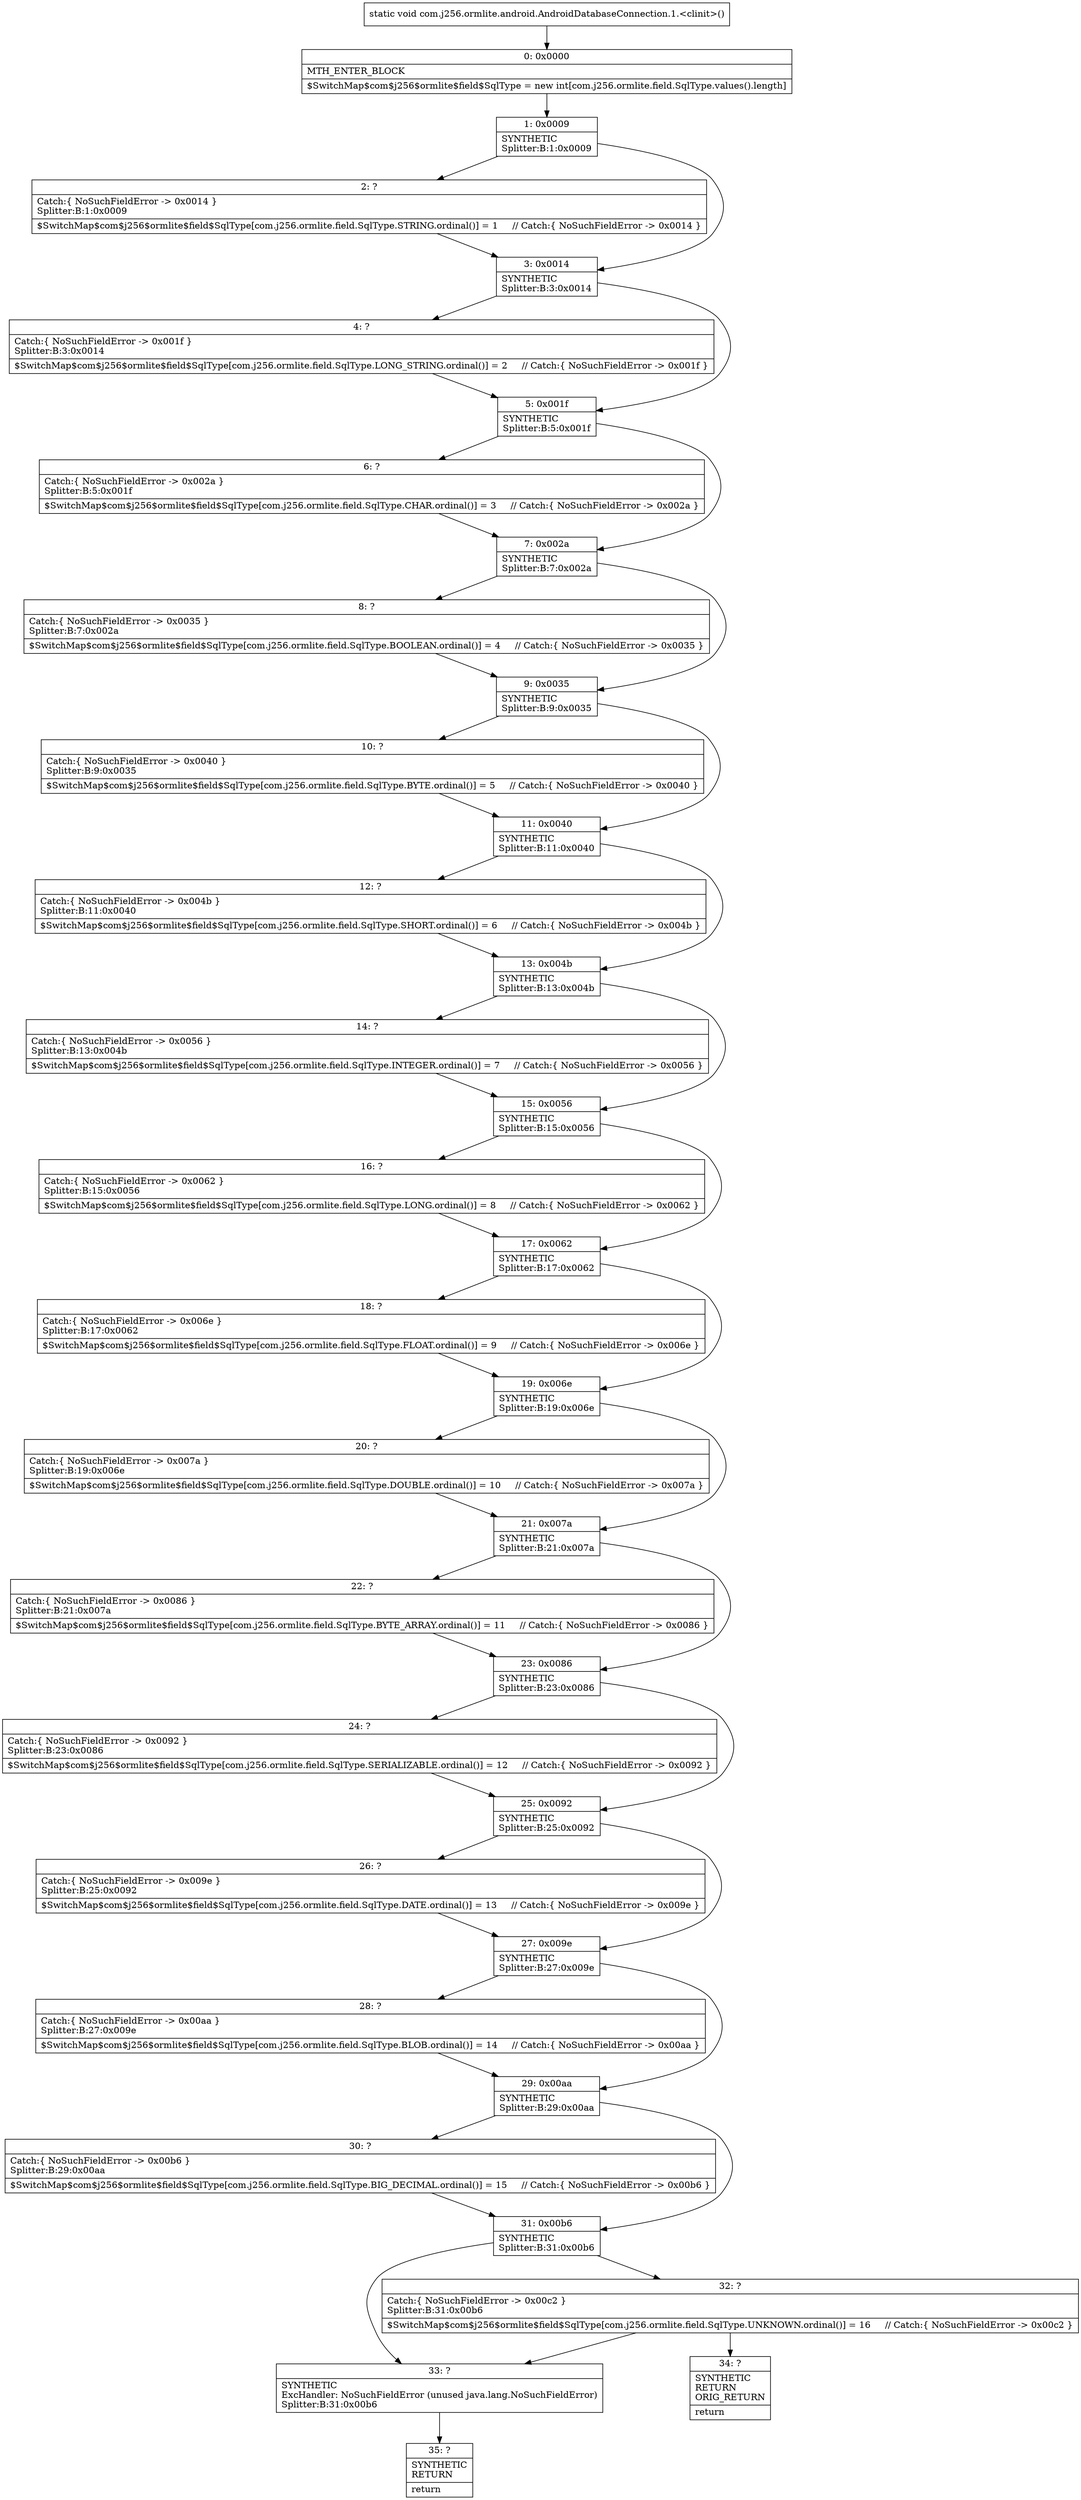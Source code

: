 digraph "CFG forcom.j256.ormlite.android.AndroidDatabaseConnection.1.\<clinit\>()V" {
Node_0 [shape=record,label="{0\:\ 0x0000|MTH_ENTER_BLOCK\l|$SwitchMap$com$j256$ormlite$field$SqlType = new int[com.j256.ormlite.field.SqlType.values().length]\l}"];
Node_1 [shape=record,label="{1\:\ 0x0009|SYNTHETIC\lSplitter:B:1:0x0009\l}"];
Node_2 [shape=record,label="{2\:\ ?|Catch:\{ NoSuchFieldError \-\> 0x0014 \}\lSplitter:B:1:0x0009\l|$SwitchMap$com$j256$ormlite$field$SqlType[com.j256.ormlite.field.SqlType.STRING.ordinal()] = 1     \/\/ Catch:\{ NoSuchFieldError \-\> 0x0014 \}\l}"];
Node_3 [shape=record,label="{3\:\ 0x0014|SYNTHETIC\lSplitter:B:3:0x0014\l}"];
Node_4 [shape=record,label="{4\:\ ?|Catch:\{ NoSuchFieldError \-\> 0x001f \}\lSplitter:B:3:0x0014\l|$SwitchMap$com$j256$ormlite$field$SqlType[com.j256.ormlite.field.SqlType.LONG_STRING.ordinal()] = 2     \/\/ Catch:\{ NoSuchFieldError \-\> 0x001f \}\l}"];
Node_5 [shape=record,label="{5\:\ 0x001f|SYNTHETIC\lSplitter:B:5:0x001f\l}"];
Node_6 [shape=record,label="{6\:\ ?|Catch:\{ NoSuchFieldError \-\> 0x002a \}\lSplitter:B:5:0x001f\l|$SwitchMap$com$j256$ormlite$field$SqlType[com.j256.ormlite.field.SqlType.CHAR.ordinal()] = 3     \/\/ Catch:\{ NoSuchFieldError \-\> 0x002a \}\l}"];
Node_7 [shape=record,label="{7\:\ 0x002a|SYNTHETIC\lSplitter:B:7:0x002a\l}"];
Node_8 [shape=record,label="{8\:\ ?|Catch:\{ NoSuchFieldError \-\> 0x0035 \}\lSplitter:B:7:0x002a\l|$SwitchMap$com$j256$ormlite$field$SqlType[com.j256.ormlite.field.SqlType.BOOLEAN.ordinal()] = 4     \/\/ Catch:\{ NoSuchFieldError \-\> 0x0035 \}\l}"];
Node_9 [shape=record,label="{9\:\ 0x0035|SYNTHETIC\lSplitter:B:9:0x0035\l}"];
Node_10 [shape=record,label="{10\:\ ?|Catch:\{ NoSuchFieldError \-\> 0x0040 \}\lSplitter:B:9:0x0035\l|$SwitchMap$com$j256$ormlite$field$SqlType[com.j256.ormlite.field.SqlType.BYTE.ordinal()] = 5     \/\/ Catch:\{ NoSuchFieldError \-\> 0x0040 \}\l}"];
Node_11 [shape=record,label="{11\:\ 0x0040|SYNTHETIC\lSplitter:B:11:0x0040\l}"];
Node_12 [shape=record,label="{12\:\ ?|Catch:\{ NoSuchFieldError \-\> 0x004b \}\lSplitter:B:11:0x0040\l|$SwitchMap$com$j256$ormlite$field$SqlType[com.j256.ormlite.field.SqlType.SHORT.ordinal()] = 6     \/\/ Catch:\{ NoSuchFieldError \-\> 0x004b \}\l}"];
Node_13 [shape=record,label="{13\:\ 0x004b|SYNTHETIC\lSplitter:B:13:0x004b\l}"];
Node_14 [shape=record,label="{14\:\ ?|Catch:\{ NoSuchFieldError \-\> 0x0056 \}\lSplitter:B:13:0x004b\l|$SwitchMap$com$j256$ormlite$field$SqlType[com.j256.ormlite.field.SqlType.INTEGER.ordinal()] = 7     \/\/ Catch:\{ NoSuchFieldError \-\> 0x0056 \}\l}"];
Node_15 [shape=record,label="{15\:\ 0x0056|SYNTHETIC\lSplitter:B:15:0x0056\l}"];
Node_16 [shape=record,label="{16\:\ ?|Catch:\{ NoSuchFieldError \-\> 0x0062 \}\lSplitter:B:15:0x0056\l|$SwitchMap$com$j256$ormlite$field$SqlType[com.j256.ormlite.field.SqlType.LONG.ordinal()] = 8     \/\/ Catch:\{ NoSuchFieldError \-\> 0x0062 \}\l}"];
Node_17 [shape=record,label="{17\:\ 0x0062|SYNTHETIC\lSplitter:B:17:0x0062\l}"];
Node_18 [shape=record,label="{18\:\ ?|Catch:\{ NoSuchFieldError \-\> 0x006e \}\lSplitter:B:17:0x0062\l|$SwitchMap$com$j256$ormlite$field$SqlType[com.j256.ormlite.field.SqlType.FLOAT.ordinal()] = 9     \/\/ Catch:\{ NoSuchFieldError \-\> 0x006e \}\l}"];
Node_19 [shape=record,label="{19\:\ 0x006e|SYNTHETIC\lSplitter:B:19:0x006e\l}"];
Node_20 [shape=record,label="{20\:\ ?|Catch:\{ NoSuchFieldError \-\> 0x007a \}\lSplitter:B:19:0x006e\l|$SwitchMap$com$j256$ormlite$field$SqlType[com.j256.ormlite.field.SqlType.DOUBLE.ordinal()] = 10     \/\/ Catch:\{ NoSuchFieldError \-\> 0x007a \}\l}"];
Node_21 [shape=record,label="{21\:\ 0x007a|SYNTHETIC\lSplitter:B:21:0x007a\l}"];
Node_22 [shape=record,label="{22\:\ ?|Catch:\{ NoSuchFieldError \-\> 0x0086 \}\lSplitter:B:21:0x007a\l|$SwitchMap$com$j256$ormlite$field$SqlType[com.j256.ormlite.field.SqlType.BYTE_ARRAY.ordinal()] = 11     \/\/ Catch:\{ NoSuchFieldError \-\> 0x0086 \}\l}"];
Node_23 [shape=record,label="{23\:\ 0x0086|SYNTHETIC\lSplitter:B:23:0x0086\l}"];
Node_24 [shape=record,label="{24\:\ ?|Catch:\{ NoSuchFieldError \-\> 0x0092 \}\lSplitter:B:23:0x0086\l|$SwitchMap$com$j256$ormlite$field$SqlType[com.j256.ormlite.field.SqlType.SERIALIZABLE.ordinal()] = 12     \/\/ Catch:\{ NoSuchFieldError \-\> 0x0092 \}\l}"];
Node_25 [shape=record,label="{25\:\ 0x0092|SYNTHETIC\lSplitter:B:25:0x0092\l}"];
Node_26 [shape=record,label="{26\:\ ?|Catch:\{ NoSuchFieldError \-\> 0x009e \}\lSplitter:B:25:0x0092\l|$SwitchMap$com$j256$ormlite$field$SqlType[com.j256.ormlite.field.SqlType.DATE.ordinal()] = 13     \/\/ Catch:\{ NoSuchFieldError \-\> 0x009e \}\l}"];
Node_27 [shape=record,label="{27\:\ 0x009e|SYNTHETIC\lSplitter:B:27:0x009e\l}"];
Node_28 [shape=record,label="{28\:\ ?|Catch:\{ NoSuchFieldError \-\> 0x00aa \}\lSplitter:B:27:0x009e\l|$SwitchMap$com$j256$ormlite$field$SqlType[com.j256.ormlite.field.SqlType.BLOB.ordinal()] = 14     \/\/ Catch:\{ NoSuchFieldError \-\> 0x00aa \}\l}"];
Node_29 [shape=record,label="{29\:\ 0x00aa|SYNTHETIC\lSplitter:B:29:0x00aa\l}"];
Node_30 [shape=record,label="{30\:\ ?|Catch:\{ NoSuchFieldError \-\> 0x00b6 \}\lSplitter:B:29:0x00aa\l|$SwitchMap$com$j256$ormlite$field$SqlType[com.j256.ormlite.field.SqlType.BIG_DECIMAL.ordinal()] = 15     \/\/ Catch:\{ NoSuchFieldError \-\> 0x00b6 \}\l}"];
Node_31 [shape=record,label="{31\:\ 0x00b6|SYNTHETIC\lSplitter:B:31:0x00b6\l}"];
Node_32 [shape=record,label="{32\:\ ?|Catch:\{ NoSuchFieldError \-\> 0x00c2 \}\lSplitter:B:31:0x00b6\l|$SwitchMap$com$j256$ormlite$field$SqlType[com.j256.ormlite.field.SqlType.UNKNOWN.ordinal()] = 16     \/\/ Catch:\{ NoSuchFieldError \-\> 0x00c2 \}\l}"];
Node_33 [shape=record,label="{33\:\ ?|SYNTHETIC\lExcHandler: NoSuchFieldError (unused java.lang.NoSuchFieldError)\lSplitter:B:31:0x00b6\l}"];
Node_34 [shape=record,label="{34\:\ ?|SYNTHETIC\lRETURN\lORIG_RETURN\l|return\l}"];
Node_35 [shape=record,label="{35\:\ ?|SYNTHETIC\lRETURN\l|return\l}"];
MethodNode[shape=record,label="{static void com.j256.ormlite.android.AndroidDatabaseConnection.1.\<clinit\>() }"];
MethodNode -> Node_0;
Node_0 -> Node_1;
Node_1 -> Node_2;
Node_1 -> Node_3;
Node_2 -> Node_3;
Node_3 -> Node_4;
Node_3 -> Node_5;
Node_4 -> Node_5;
Node_5 -> Node_6;
Node_5 -> Node_7;
Node_6 -> Node_7;
Node_7 -> Node_8;
Node_7 -> Node_9;
Node_8 -> Node_9;
Node_9 -> Node_10;
Node_9 -> Node_11;
Node_10 -> Node_11;
Node_11 -> Node_12;
Node_11 -> Node_13;
Node_12 -> Node_13;
Node_13 -> Node_14;
Node_13 -> Node_15;
Node_14 -> Node_15;
Node_15 -> Node_16;
Node_15 -> Node_17;
Node_16 -> Node_17;
Node_17 -> Node_18;
Node_17 -> Node_19;
Node_18 -> Node_19;
Node_19 -> Node_20;
Node_19 -> Node_21;
Node_20 -> Node_21;
Node_21 -> Node_22;
Node_21 -> Node_23;
Node_22 -> Node_23;
Node_23 -> Node_24;
Node_23 -> Node_25;
Node_24 -> Node_25;
Node_25 -> Node_26;
Node_25 -> Node_27;
Node_26 -> Node_27;
Node_27 -> Node_28;
Node_27 -> Node_29;
Node_28 -> Node_29;
Node_29 -> Node_30;
Node_29 -> Node_31;
Node_30 -> Node_31;
Node_31 -> Node_32;
Node_31 -> Node_33;
Node_32 -> Node_33;
Node_32 -> Node_34;
Node_33 -> Node_35;
}

